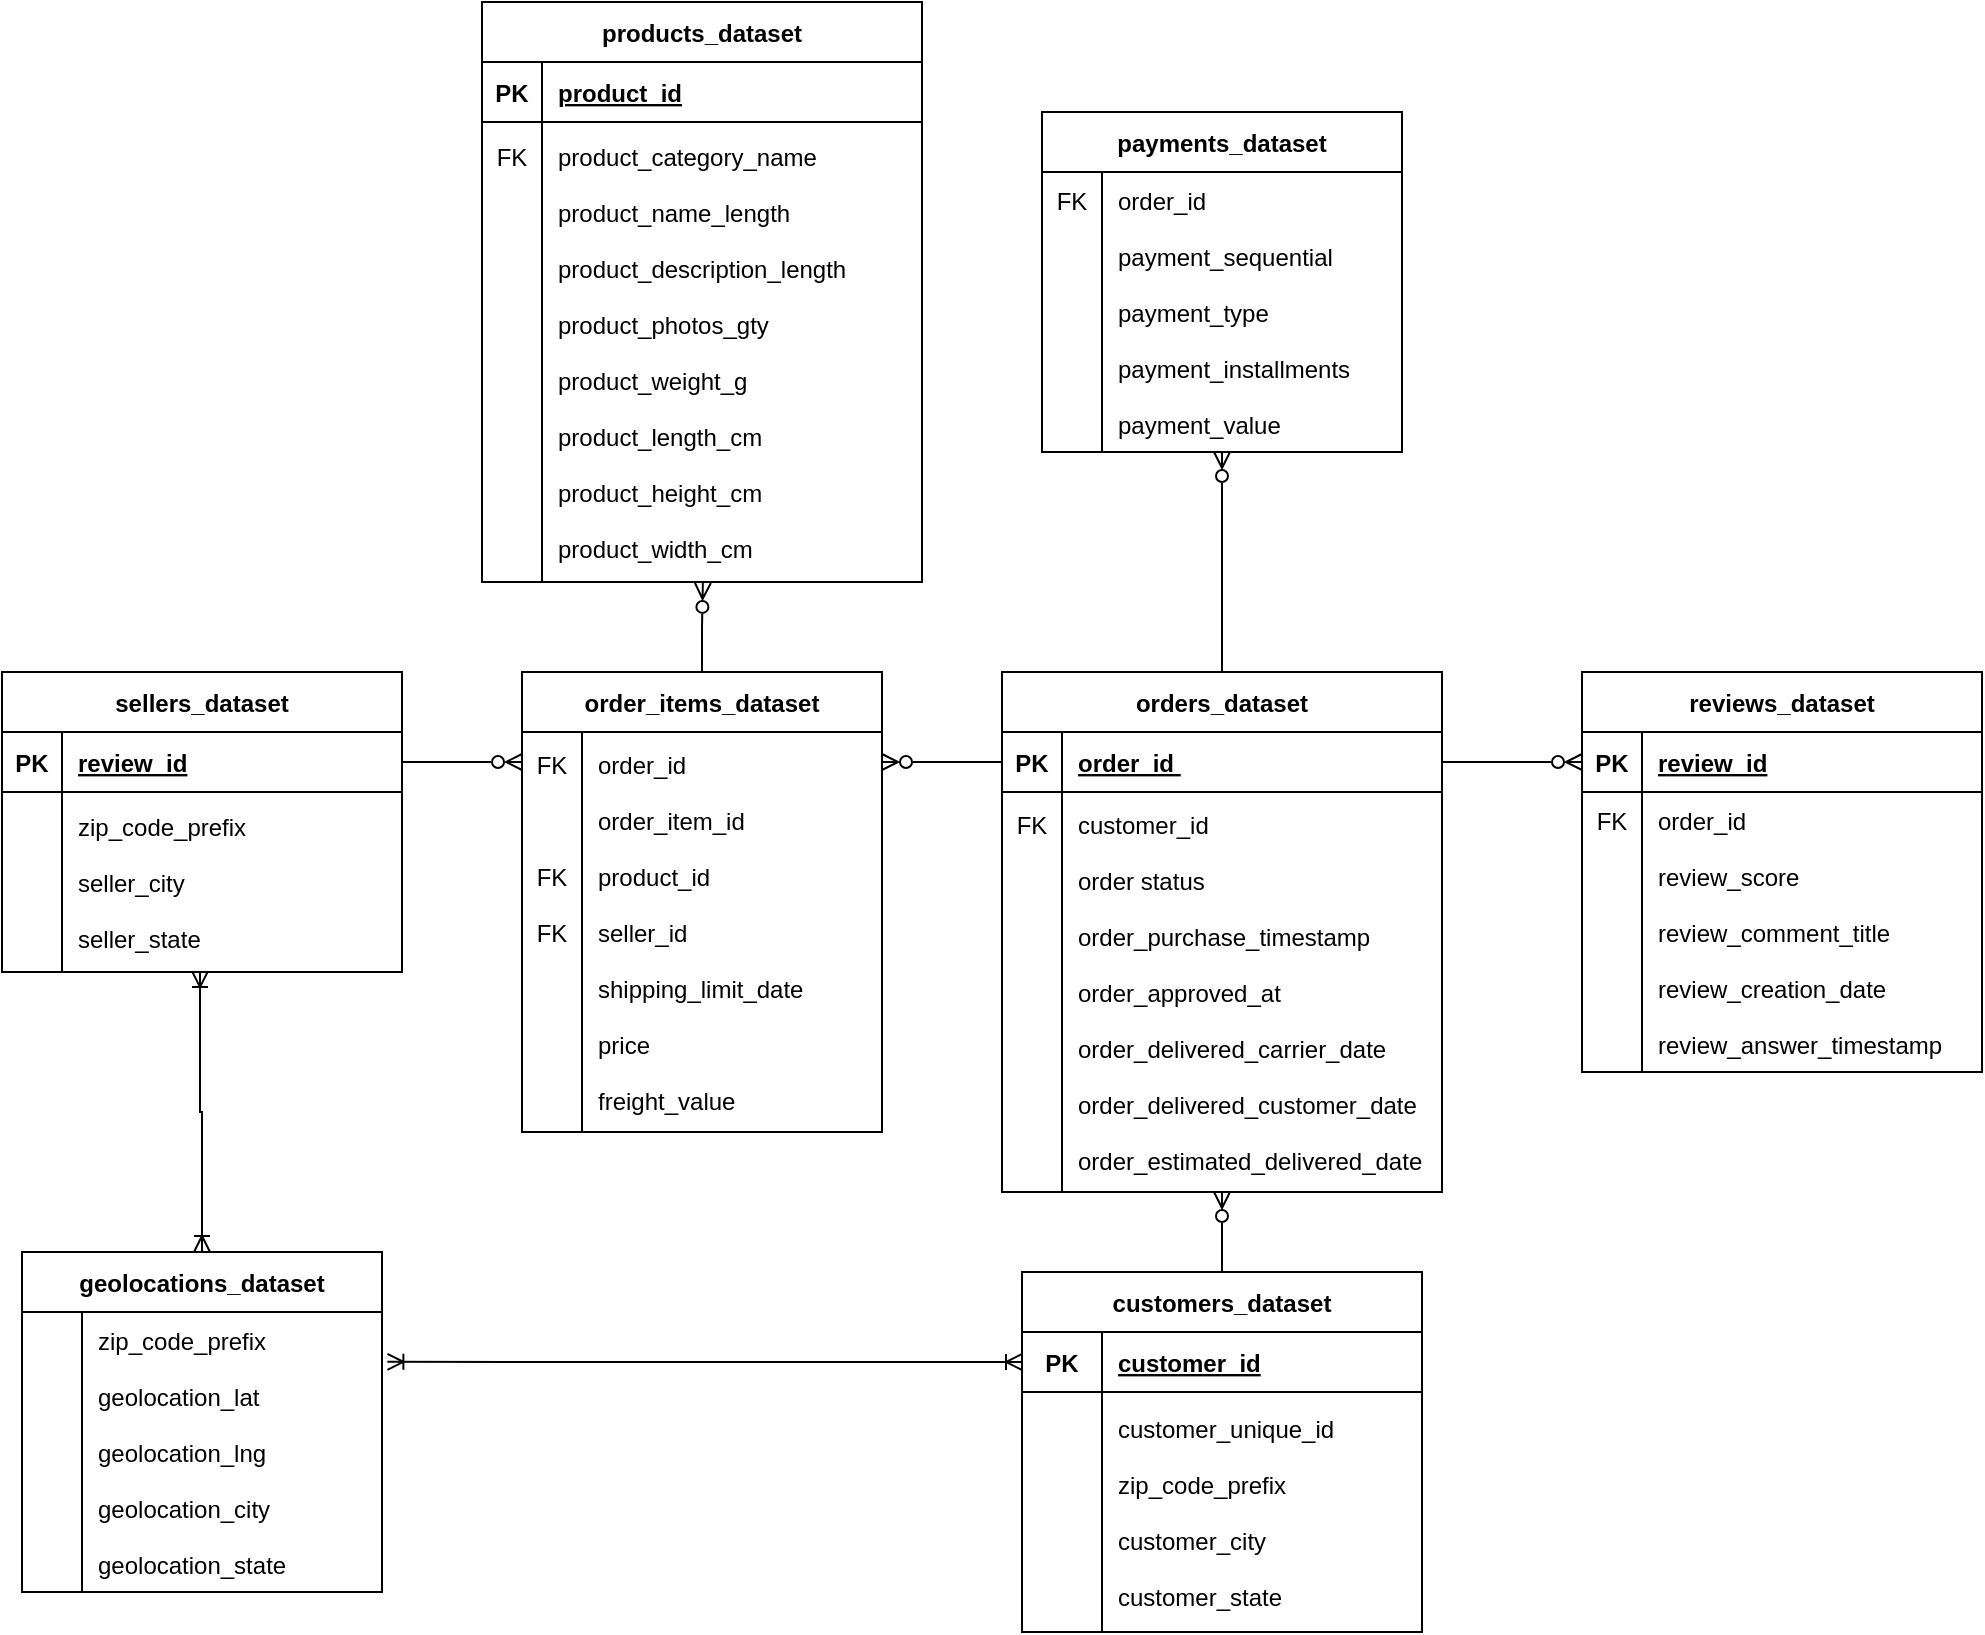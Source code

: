 <mxfile version="17.4.6" type="github"><diagram id="R2lEEEUBdFMjLlhIrx00" name="Page-1"><mxGraphModel dx="1061" dy="674" grid="1" gridSize="10" guides="1" tooltips="1" connect="1" arrows="1" fold="1" page="1" pageScale="1" pageWidth="1600" pageHeight="900" math="0" shadow="0" extFonts="Permanent Marker^https://fonts.googleapis.com/css?family=Permanent+Marker"><root><mxCell id="0"/><mxCell id="1" parent="0"/><mxCell id="tAie7sfnupZZpX7Q-7Ch-31" style="edgeStyle=orthogonalEdgeStyle;rounded=0;orthogonalLoop=1;jettySize=auto;html=1;exitX=0.5;exitY=0;exitDx=0;exitDy=0;entryX=0.5;entryY=1;entryDx=0;entryDy=0;endArrow=ERzeroToMany;endFill=0;" parent="1" source="C-vyLk0tnHw3VtMMgP7b-2" target="tAie7sfnupZZpX7Q-7Ch-27" edge="1"><mxGeometry relative="1" as="geometry"/></mxCell><mxCell id="C-vyLk0tnHw3VtMMgP7b-2" value="orders_dataset" style="shape=table;startSize=30;container=1;collapsible=1;childLayout=tableLayout;fixedRows=1;rowLines=0;fontStyle=1;align=center;resizeLast=1;" parent="1" vertex="1"><mxGeometry x="1000" y="350" width="220" height="260" as="geometry"/></mxCell><mxCell id="C-vyLk0tnHw3VtMMgP7b-3" value="" style="shape=partialRectangle;collapsible=0;dropTarget=0;pointerEvents=0;fillColor=none;points=[[0,0.5],[1,0.5]];portConstraint=eastwest;top=0;left=0;right=0;bottom=1;" parent="C-vyLk0tnHw3VtMMgP7b-2" vertex="1"><mxGeometry y="30" width="220" height="30" as="geometry"/></mxCell><mxCell id="C-vyLk0tnHw3VtMMgP7b-4" value="PK" style="shape=partialRectangle;overflow=hidden;connectable=0;fillColor=none;top=0;left=0;bottom=0;right=0;fontStyle=1;" parent="C-vyLk0tnHw3VtMMgP7b-3" vertex="1"><mxGeometry width="30" height="30" as="geometry"><mxRectangle width="30" height="30" as="alternateBounds"/></mxGeometry></mxCell><mxCell id="C-vyLk0tnHw3VtMMgP7b-5" value="order_id " style="shape=partialRectangle;overflow=hidden;connectable=0;fillColor=none;top=0;left=0;bottom=0;right=0;align=left;spacingLeft=6;fontStyle=5;" parent="C-vyLk0tnHw3VtMMgP7b-3" vertex="1"><mxGeometry x="30" width="190" height="30" as="geometry"><mxRectangle width="190" height="30" as="alternateBounds"/></mxGeometry></mxCell><mxCell id="C-vyLk0tnHw3VtMMgP7b-6" value="" style="shape=partialRectangle;collapsible=0;dropTarget=0;pointerEvents=0;fillColor=none;points=[[0,0.5],[1,0.5]];portConstraint=eastwest;top=0;left=0;right=0;bottom=0;" parent="C-vyLk0tnHw3VtMMgP7b-2" vertex="1"><mxGeometry y="60" width="220" height="200" as="geometry"/></mxCell><mxCell id="C-vyLk0tnHw3VtMMgP7b-7" value="FK&#xa;&#xa;&#xa;&#xa;&#xa;&#xa;&#xa;&#xa;&#xa;&#xa;&#xa;&#xa;" style="shape=partialRectangle;overflow=hidden;connectable=0;fillColor=none;top=0;left=0;bottom=0;right=0;" parent="C-vyLk0tnHw3VtMMgP7b-6" vertex="1"><mxGeometry width="30" height="200" as="geometry"><mxRectangle width="30" height="200" as="alternateBounds"/></mxGeometry></mxCell><mxCell id="C-vyLk0tnHw3VtMMgP7b-8" value="customer_id&#xa;&#xa;order status&#xa;&#xa;order_purchase_timestamp&#xa;&#xa;order_approved_at&#xa;&#xa;order_delivered_carrier_date&#xa;&#xa;order_delivered_customer_date&#xa;&#xa;order_estimated_delivered_date" style="shape=partialRectangle;overflow=hidden;connectable=0;fillColor=none;top=0;left=0;bottom=0;right=0;align=left;spacingLeft=6;" parent="C-vyLk0tnHw3VtMMgP7b-6" vertex="1"><mxGeometry x="30" width="190" height="200" as="geometry"><mxRectangle width="190" height="200" as="alternateBounds"/></mxGeometry></mxCell><mxCell id="C-vyLk0tnHw3VtMMgP7b-23" value="reviews_dataset" style="shape=table;startSize=30;container=1;collapsible=1;childLayout=tableLayout;fixedRows=1;rowLines=0;fontStyle=1;align=center;resizeLast=1;" parent="1" vertex="1"><mxGeometry x="1290" y="350" width="200" height="200" as="geometry"/></mxCell><mxCell id="C-vyLk0tnHw3VtMMgP7b-24" value="" style="shape=partialRectangle;collapsible=0;dropTarget=0;pointerEvents=0;fillColor=none;points=[[0,0.5],[1,0.5]];portConstraint=eastwest;top=0;left=0;right=0;bottom=1;" parent="C-vyLk0tnHw3VtMMgP7b-23" vertex="1"><mxGeometry y="30" width="200" height="30" as="geometry"/></mxCell><mxCell id="C-vyLk0tnHw3VtMMgP7b-25" value="PK" style="shape=partialRectangle;overflow=hidden;connectable=0;fillColor=none;top=0;left=0;bottom=0;right=0;fontStyle=1;" parent="C-vyLk0tnHw3VtMMgP7b-24" vertex="1"><mxGeometry width="30" height="30" as="geometry"><mxRectangle width="30" height="30" as="alternateBounds"/></mxGeometry></mxCell><mxCell id="C-vyLk0tnHw3VtMMgP7b-26" value="review_id" style="shape=partialRectangle;overflow=hidden;connectable=0;fillColor=none;top=0;left=0;bottom=0;right=0;align=left;spacingLeft=6;fontStyle=5;" parent="C-vyLk0tnHw3VtMMgP7b-24" vertex="1"><mxGeometry x="30" width="170" height="30" as="geometry"><mxRectangle width="170" height="30" as="alternateBounds"/></mxGeometry></mxCell><mxCell id="C-vyLk0tnHw3VtMMgP7b-27" value="" style="shape=partialRectangle;collapsible=0;dropTarget=0;pointerEvents=0;fillColor=none;points=[[0,0.5],[1,0.5]];portConstraint=eastwest;top=0;left=0;right=0;bottom=0;" parent="C-vyLk0tnHw3VtMMgP7b-23" vertex="1"><mxGeometry y="60" width="200" height="140" as="geometry"/></mxCell><mxCell id="C-vyLk0tnHw3VtMMgP7b-28" value="FK&#xa;&#xa;&#xa;&#xa;&#xa;&#xa;&#xa;&#xa;" style="shape=partialRectangle;overflow=hidden;connectable=0;fillColor=none;top=0;left=0;bottom=0;right=0;" parent="C-vyLk0tnHw3VtMMgP7b-27" vertex="1"><mxGeometry width="30" height="140" as="geometry"><mxRectangle width="30" height="140" as="alternateBounds"/></mxGeometry></mxCell><mxCell id="C-vyLk0tnHw3VtMMgP7b-29" value="order_id&#xa;&#xa;review_score&#xa;&#xa;review_comment_title&#xa;&#xa;review_creation_date&#xa;&#xa;review_answer_timestamp" style="shape=partialRectangle;overflow=hidden;connectable=0;fillColor=none;top=0;left=0;bottom=0;right=0;align=left;spacingLeft=6;" parent="C-vyLk0tnHw3VtMMgP7b-27" vertex="1"><mxGeometry x="30" width="170" height="140" as="geometry"><mxRectangle width="170" height="140" as="alternateBounds"/></mxGeometry></mxCell><mxCell id="tAie7sfnupZZpX7Q-7Ch-43" style="edgeStyle=orthogonalEdgeStyle;rounded=0;orthogonalLoop=1;jettySize=auto;html=1;exitX=0.5;exitY=0;exitDx=0;exitDy=0;endArrow=ERzeroToMany;endFill=0;entryX=0.502;entryY=1.002;entryDx=0;entryDy=0;entryPerimeter=0;" parent="1" source="tAie7sfnupZZpX7Q-7Ch-5" target="tAie7sfnupZZpX7Q-7Ch-40" edge="1"><mxGeometry relative="1" as="geometry"><mxPoint x="850" y="310" as="targetPoint"/></mxGeometry></mxCell><mxCell id="tAie7sfnupZZpX7Q-7Ch-5" value="order_items_dataset" style="shape=table;startSize=30;container=1;collapsible=1;childLayout=tableLayout;fixedRows=1;rowLines=0;fontStyle=1;align=center;resizeLast=1;" parent="1" vertex="1"><mxGeometry x="760" y="350" width="180" height="230" as="geometry"/></mxCell><mxCell id="tAie7sfnupZZpX7Q-7Ch-9" value="" style="shape=tableRow;horizontal=0;startSize=0;swimlaneHead=0;swimlaneBody=0;fillColor=none;collapsible=0;dropTarget=0;points=[[0,0.5],[1,0.5]];portConstraint=eastwest;top=0;left=0;right=0;bottom=0;" parent="tAie7sfnupZZpX7Q-7Ch-5" vertex="1"><mxGeometry y="30" width="180" height="200" as="geometry"/></mxCell><mxCell id="tAie7sfnupZZpX7Q-7Ch-10" value="FK&#xa;&#xa;&#xa;&#xa;FK&#xa;&#xa;FK&#xa;&#xa;&#xa;&#xa;&#xa;&#xa;" style="shape=partialRectangle;connectable=0;fillColor=none;top=0;left=0;bottom=0;right=0;editable=1;overflow=hidden;" parent="tAie7sfnupZZpX7Q-7Ch-9" vertex="1"><mxGeometry width="30" height="200" as="geometry"><mxRectangle width="30" height="200" as="alternateBounds"/></mxGeometry></mxCell><mxCell id="tAie7sfnupZZpX7Q-7Ch-11" value="order_id&#xa;&#xa;order_item_id&#xa;&#xa;product_id&#xa;&#xa;seller_id&#xa;&#xa;shipping_limit_date&#xa;&#xa;price&#xa;&#xa;freight_value" style="shape=partialRectangle;connectable=0;fillColor=none;top=0;left=0;bottom=0;right=0;align=left;spacingLeft=6;overflow=hidden;" parent="tAie7sfnupZZpX7Q-7Ch-9" vertex="1"><mxGeometry x="30" width="150" height="200" as="geometry"><mxRectangle width="150" height="200" as="alternateBounds"/></mxGeometry></mxCell><mxCell id="tAie7sfnupZZpX7Q-7Ch-27" value="payments_dataset" style="shape=table;startSize=30;container=1;collapsible=1;childLayout=tableLayout;fixedRows=1;rowLines=0;fontStyle=1;align=center;resizeLast=1;" parent="1" vertex="1"><mxGeometry x="1020" y="70" width="180" height="170" as="geometry"/></mxCell><mxCell id="tAie7sfnupZZpX7Q-7Ch-28" value="" style="shape=tableRow;horizontal=0;startSize=0;swimlaneHead=0;swimlaneBody=0;fillColor=none;collapsible=0;dropTarget=0;points=[[0,0.5],[1,0.5]];portConstraint=eastwest;top=0;left=0;right=0;bottom=0;" parent="tAie7sfnupZZpX7Q-7Ch-27" vertex="1"><mxGeometry y="30" width="180" height="140" as="geometry"/></mxCell><mxCell id="tAie7sfnupZZpX7Q-7Ch-29" value="FK&#xa;&#xa;&#xa;&#xa;&#xa;&#xa;&#xa;&#xa;" style="shape=partialRectangle;connectable=0;fillColor=none;top=0;left=0;bottom=0;right=0;editable=1;overflow=hidden;" parent="tAie7sfnupZZpX7Q-7Ch-28" vertex="1"><mxGeometry width="30" height="140" as="geometry"><mxRectangle width="30" height="140" as="alternateBounds"/></mxGeometry></mxCell><mxCell id="tAie7sfnupZZpX7Q-7Ch-30" value="order_id&#xa;&#xa;payment_sequential&#xa;&#xa;payment_type&#xa;&#xa;payment_installments&#xa;&#xa;payment_value" style="shape=partialRectangle;connectable=0;fillColor=none;top=0;left=0;bottom=0;right=0;align=left;spacingLeft=6;overflow=hidden;" parent="tAie7sfnupZZpX7Q-7Ch-28" vertex="1"><mxGeometry x="30" width="150" height="140" as="geometry"><mxRectangle width="150" height="140" as="alternateBounds"/></mxGeometry></mxCell><mxCell id="tAie7sfnupZZpX7Q-7Ch-34" style="edgeStyle=orthogonalEdgeStyle;rounded=0;orthogonalLoop=1;jettySize=auto;html=1;exitX=1;exitY=0.5;exitDx=0;exitDy=0;entryX=0;entryY=0.5;entryDx=0;entryDy=0;endArrow=ERzeroToMany;endFill=0;" parent="1" source="C-vyLk0tnHw3VtMMgP7b-3" target="C-vyLk0tnHw3VtMMgP7b-24" edge="1"><mxGeometry relative="1" as="geometry"/></mxCell><mxCell id="tAie7sfnupZZpX7Q-7Ch-35" style="edgeStyle=orthogonalEdgeStyle;rounded=0;orthogonalLoop=1;jettySize=auto;html=1;exitX=0;exitY=0.5;exitDx=0;exitDy=0;endArrow=ERzeroToMany;endFill=0;" parent="1" source="C-vyLk0tnHw3VtMMgP7b-3" edge="1"><mxGeometry relative="1" as="geometry"><mxPoint x="940" y="395" as="targetPoint"/></mxGeometry></mxCell><mxCell id="tAie7sfnupZZpX7Q-7Ch-36" value="products_dataset" style="shape=table;startSize=30;container=1;collapsible=1;childLayout=tableLayout;fixedRows=1;rowLines=0;fontStyle=1;align=center;resizeLast=1;" parent="1" vertex="1"><mxGeometry x="740" y="15" width="220" height="290" as="geometry"/></mxCell><mxCell id="tAie7sfnupZZpX7Q-7Ch-37" value="" style="shape=partialRectangle;collapsible=0;dropTarget=0;pointerEvents=0;fillColor=none;points=[[0,0.5],[1,0.5]];portConstraint=eastwest;top=0;left=0;right=0;bottom=1;" parent="tAie7sfnupZZpX7Q-7Ch-36" vertex="1"><mxGeometry y="30" width="220" height="30" as="geometry"/></mxCell><mxCell id="tAie7sfnupZZpX7Q-7Ch-38" value="PK" style="shape=partialRectangle;overflow=hidden;connectable=0;fillColor=none;top=0;left=0;bottom=0;right=0;fontStyle=1;" parent="tAie7sfnupZZpX7Q-7Ch-37" vertex="1"><mxGeometry width="30" height="30" as="geometry"><mxRectangle width="30" height="30" as="alternateBounds"/></mxGeometry></mxCell><mxCell id="tAie7sfnupZZpX7Q-7Ch-39" value="product_id" style="shape=partialRectangle;overflow=hidden;connectable=0;fillColor=none;top=0;left=0;bottom=0;right=0;align=left;spacingLeft=6;fontStyle=5;" parent="tAie7sfnupZZpX7Q-7Ch-37" vertex="1"><mxGeometry x="30" width="190" height="30" as="geometry"><mxRectangle width="190" height="30" as="alternateBounds"/></mxGeometry></mxCell><mxCell id="tAie7sfnupZZpX7Q-7Ch-40" value="" style="shape=partialRectangle;collapsible=0;dropTarget=0;pointerEvents=0;fillColor=none;points=[[0,0.5],[1,0.5]];portConstraint=eastwest;top=0;left=0;right=0;bottom=0;" parent="tAie7sfnupZZpX7Q-7Ch-36" vertex="1"><mxGeometry y="60" width="220" height="230" as="geometry"/></mxCell><mxCell id="tAie7sfnupZZpX7Q-7Ch-41" value="FK&#xa;&#xa;&#xa;&#xa;&#xa;&#xa;&#xa;&#xa;&#xa;&#xa;&#xa;&#xa;&#xa;&#xa;" style="shape=partialRectangle;overflow=hidden;connectable=0;fillColor=none;top=0;left=0;bottom=0;right=0;" parent="tAie7sfnupZZpX7Q-7Ch-40" vertex="1"><mxGeometry width="30" height="230" as="geometry"><mxRectangle width="30" height="230" as="alternateBounds"/></mxGeometry></mxCell><mxCell id="tAie7sfnupZZpX7Q-7Ch-42" value="product_category_name&#xa;&#xa;product_name_length&#xa;&#xa;product_description_length&#xa;&#xa;product_photos_gty&#xa;&#xa;product_weight_g&#xa;&#xa;product_length_cm&#xa;&#xa;product_height_cm&#xa;&#xa;product_width_cm" style="shape=partialRectangle;overflow=hidden;connectable=0;fillColor=none;top=0;left=0;bottom=0;right=0;align=left;spacingLeft=6;" parent="tAie7sfnupZZpX7Q-7Ch-40" vertex="1"><mxGeometry x="30" width="190" height="230" as="geometry"><mxRectangle width="190" height="230" as="alternateBounds"/></mxGeometry></mxCell><mxCell id="tAie7sfnupZZpX7Q-7Ch-44" value="sellers_dataset" style="shape=table;startSize=30;container=1;collapsible=1;childLayout=tableLayout;fixedRows=1;rowLines=0;fontStyle=1;align=center;resizeLast=1;" parent="1" vertex="1"><mxGeometry x="500" y="350" width="200" height="150" as="geometry"/></mxCell><mxCell id="tAie7sfnupZZpX7Q-7Ch-45" value="" style="shape=partialRectangle;collapsible=0;dropTarget=0;pointerEvents=0;fillColor=none;points=[[0,0.5],[1,0.5]];portConstraint=eastwest;top=0;left=0;right=0;bottom=1;" parent="tAie7sfnupZZpX7Q-7Ch-44" vertex="1"><mxGeometry y="30" width="200" height="30" as="geometry"/></mxCell><mxCell id="tAie7sfnupZZpX7Q-7Ch-46" value="PK" style="shape=partialRectangle;overflow=hidden;connectable=0;fillColor=none;top=0;left=0;bottom=0;right=0;fontStyle=1;" parent="tAie7sfnupZZpX7Q-7Ch-45" vertex="1"><mxGeometry width="30" height="30" as="geometry"><mxRectangle width="30" height="30" as="alternateBounds"/></mxGeometry></mxCell><mxCell id="tAie7sfnupZZpX7Q-7Ch-47" value="review_id" style="shape=partialRectangle;overflow=hidden;connectable=0;fillColor=none;top=0;left=0;bottom=0;right=0;align=left;spacingLeft=6;fontStyle=5;" parent="tAie7sfnupZZpX7Q-7Ch-45" vertex="1"><mxGeometry x="30" width="170" height="30" as="geometry"><mxRectangle width="170" height="30" as="alternateBounds"/></mxGeometry></mxCell><mxCell id="tAie7sfnupZZpX7Q-7Ch-48" value="" style="shape=partialRectangle;collapsible=0;dropTarget=0;pointerEvents=0;fillColor=none;points=[[0,0.5],[1,0.5]];portConstraint=eastwest;top=0;left=0;right=0;bottom=0;" parent="tAie7sfnupZZpX7Q-7Ch-44" vertex="1"><mxGeometry y="60" width="200" height="90" as="geometry"/></mxCell><mxCell id="tAie7sfnupZZpX7Q-7Ch-49" value="" style="shape=partialRectangle;overflow=hidden;connectable=0;fillColor=none;top=0;left=0;bottom=0;right=0;" parent="tAie7sfnupZZpX7Q-7Ch-48" vertex="1"><mxGeometry width="30" height="90" as="geometry"><mxRectangle width="30" height="90" as="alternateBounds"/></mxGeometry></mxCell><mxCell id="tAie7sfnupZZpX7Q-7Ch-50" value="zip_code_prefix&#xa;&#xa;seller_city&#xa;&#xa;seller_state" style="shape=partialRectangle;overflow=hidden;connectable=0;fillColor=none;top=0;left=0;bottom=0;right=0;align=left;spacingLeft=6;" parent="tAie7sfnupZZpX7Q-7Ch-48" vertex="1"><mxGeometry x="30" width="170" height="90" as="geometry"><mxRectangle width="170" height="90" as="alternateBounds"/></mxGeometry></mxCell><mxCell id="tAie7sfnupZZpX7Q-7Ch-51" style="edgeStyle=orthogonalEdgeStyle;rounded=0;orthogonalLoop=1;jettySize=auto;html=1;exitX=1;exitY=0.5;exitDx=0;exitDy=0;endArrow=ERzeroToMany;endFill=0;" parent="1" source="tAie7sfnupZZpX7Q-7Ch-45" edge="1"><mxGeometry relative="1" as="geometry"><mxPoint x="760" y="395" as="targetPoint"/></mxGeometry></mxCell><mxCell id="tAie7sfnupZZpX7Q-7Ch-59" style="edgeStyle=orthogonalEdgeStyle;rounded=0;orthogonalLoop=1;jettySize=auto;html=1;exitX=0.5;exitY=0;exitDx=0;exitDy=0;entryX=0.5;entryY=1;entryDx=0;entryDy=0;endArrow=ERzeroToMany;endFill=0;" parent="1" source="tAie7sfnupZZpX7Q-7Ch-52" target="C-vyLk0tnHw3VtMMgP7b-2" edge="1"><mxGeometry relative="1" as="geometry"/></mxCell><mxCell id="tAie7sfnupZZpX7Q-7Ch-52" value="customers_dataset" style="shape=table;startSize=30;container=1;collapsible=1;childLayout=tableLayout;fixedRows=1;rowLines=0;fontStyle=1;align=center;resizeLast=1;" parent="1" vertex="1"><mxGeometry x="1010" y="650" width="200" height="180.0" as="geometry"/></mxCell><mxCell id="tAie7sfnupZZpX7Q-7Ch-53" value="" style="shape=partialRectangle;collapsible=0;dropTarget=0;pointerEvents=0;fillColor=none;points=[[0,0.5],[1,0.5]];portConstraint=eastwest;top=0;left=0;right=0;bottom=1;" parent="tAie7sfnupZZpX7Q-7Ch-52" vertex="1"><mxGeometry y="30" width="200" height="30" as="geometry"/></mxCell><mxCell id="tAie7sfnupZZpX7Q-7Ch-54" value="PK" style="shape=partialRectangle;overflow=hidden;connectable=0;fillColor=none;top=0;left=0;bottom=0;right=0;fontStyle=1;" parent="tAie7sfnupZZpX7Q-7Ch-53" vertex="1"><mxGeometry width="40" height="30" as="geometry"><mxRectangle width="40" height="30" as="alternateBounds"/></mxGeometry></mxCell><mxCell id="tAie7sfnupZZpX7Q-7Ch-55" value="customer_id" style="shape=partialRectangle;overflow=hidden;connectable=0;fillColor=none;top=0;left=0;bottom=0;right=0;align=left;spacingLeft=6;fontStyle=5;" parent="tAie7sfnupZZpX7Q-7Ch-53" vertex="1"><mxGeometry x="40" width="160" height="30" as="geometry"><mxRectangle width="160" height="30" as="alternateBounds"/></mxGeometry></mxCell><mxCell id="tAie7sfnupZZpX7Q-7Ch-56" value="" style="shape=partialRectangle;collapsible=0;dropTarget=0;pointerEvents=0;fillColor=none;points=[[0,0.5],[1,0.5]];portConstraint=eastwest;top=0;left=0;right=0;bottom=0;" parent="tAie7sfnupZZpX7Q-7Ch-52" vertex="1"><mxGeometry y="60" width="200" height="120" as="geometry"/></mxCell><mxCell id="tAie7sfnupZZpX7Q-7Ch-57" value="" style="shape=partialRectangle;overflow=hidden;connectable=0;fillColor=none;top=0;left=0;bottom=0;right=0;" parent="tAie7sfnupZZpX7Q-7Ch-56" vertex="1"><mxGeometry width="40" height="120" as="geometry"><mxRectangle width="40" height="120" as="alternateBounds"/></mxGeometry></mxCell><mxCell id="tAie7sfnupZZpX7Q-7Ch-58" value="customer_unique_id&#xa;&#xa;zip_code_prefix&#xa;&#xa;customer_city&#xa;&#xa;customer_state" style="shape=partialRectangle;overflow=hidden;connectable=0;fillColor=none;top=0;left=0;bottom=0;right=0;align=left;spacingLeft=6;" parent="tAie7sfnupZZpX7Q-7Ch-56" vertex="1"><mxGeometry x="40" width="160" height="120" as="geometry"><mxRectangle width="160" height="120" as="alternateBounds"/></mxGeometry></mxCell><mxCell id="tAie7sfnupZZpX7Q-7Ch-71" style="edgeStyle=orthogonalEdgeStyle;rounded=0;orthogonalLoop=1;jettySize=auto;html=1;exitX=0.5;exitY=0;exitDx=0;exitDy=0;entryX=0.495;entryY=0.995;entryDx=0;entryDy=0;entryPerimeter=0;endArrow=ERoneToMany;endFill=0;startArrow=ERoneToMany;startFill=0;" parent="1" source="tAie7sfnupZZpX7Q-7Ch-67" target="tAie7sfnupZZpX7Q-7Ch-48" edge="1"><mxGeometry relative="1" as="geometry"/></mxCell><mxCell id="tAie7sfnupZZpX7Q-7Ch-67" value="geolocations_dataset" style="shape=table;startSize=30;container=1;collapsible=1;childLayout=tableLayout;fixedRows=1;rowLines=0;fontStyle=1;align=center;resizeLast=1;" parent="1" vertex="1"><mxGeometry x="510" y="640" width="180" height="170" as="geometry"/></mxCell><mxCell id="tAie7sfnupZZpX7Q-7Ch-68" value="" style="shape=tableRow;horizontal=0;startSize=0;swimlaneHead=0;swimlaneBody=0;fillColor=none;collapsible=0;dropTarget=0;points=[[0,0.5],[1,0.5]];portConstraint=eastwest;top=0;left=0;right=0;bottom=0;" parent="tAie7sfnupZZpX7Q-7Ch-67" vertex="1"><mxGeometry y="30" width="180" height="140" as="geometry"/></mxCell><mxCell id="tAie7sfnupZZpX7Q-7Ch-69" value="" style="shape=partialRectangle;connectable=0;fillColor=none;top=0;left=0;bottom=0;right=0;editable=1;overflow=hidden;" parent="tAie7sfnupZZpX7Q-7Ch-68" vertex="1"><mxGeometry width="30" height="140" as="geometry"><mxRectangle width="30" height="140" as="alternateBounds"/></mxGeometry></mxCell><mxCell id="tAie7sfnupZZpX7Q-7Ch-70" value="zip_code_prefix&#xa;&#xa;geolocation_lat&#xa;&#xa;geolocation_lng&#xa;&#xa;geolocation_city&#xa;&#xa;geolocation_state" style="shape=partialRectangle;connectable=0;fillColor=none;top=0;left=0;bottom=0;right=0;align=left;spacingLeft=6;overflow=hidden;" parent="tAie7sfnupZZpX7Q-7Ch-68" vertex="1"><mxGeometry x="30" width="150" height="140" as="geometry"><mxRectangle width="150" height="140" as="alternateBounds"/></mxGeometry></mxCell><mxCell id="tAie7sfnupZZpX7Q-7Ch-72" style="edgeStyle=orthogonalEdgeStyle;rounded=0;orthogonalLoop=1;jettySize=auto;html=1;exitX=0;exitY=0.5;exitDx=0;exitDy=0;entryX=1.015;entryY=0.178;entryDx=0;entryDy=0;entryPerimeter=0;startArrow=ERoneToMany;startFill=0;endArrow=ERoneToMany;endFill=0;" parent="1" source="tAie7sfnupZZpX7Q-7Ch-53" target="tAie7sfnupZZpX7Q-7Ch-68" edge="1"><mxGeometry relative="1" as="geometry"/></mxCell></root></mxGraphModel></diagram></mxfile>